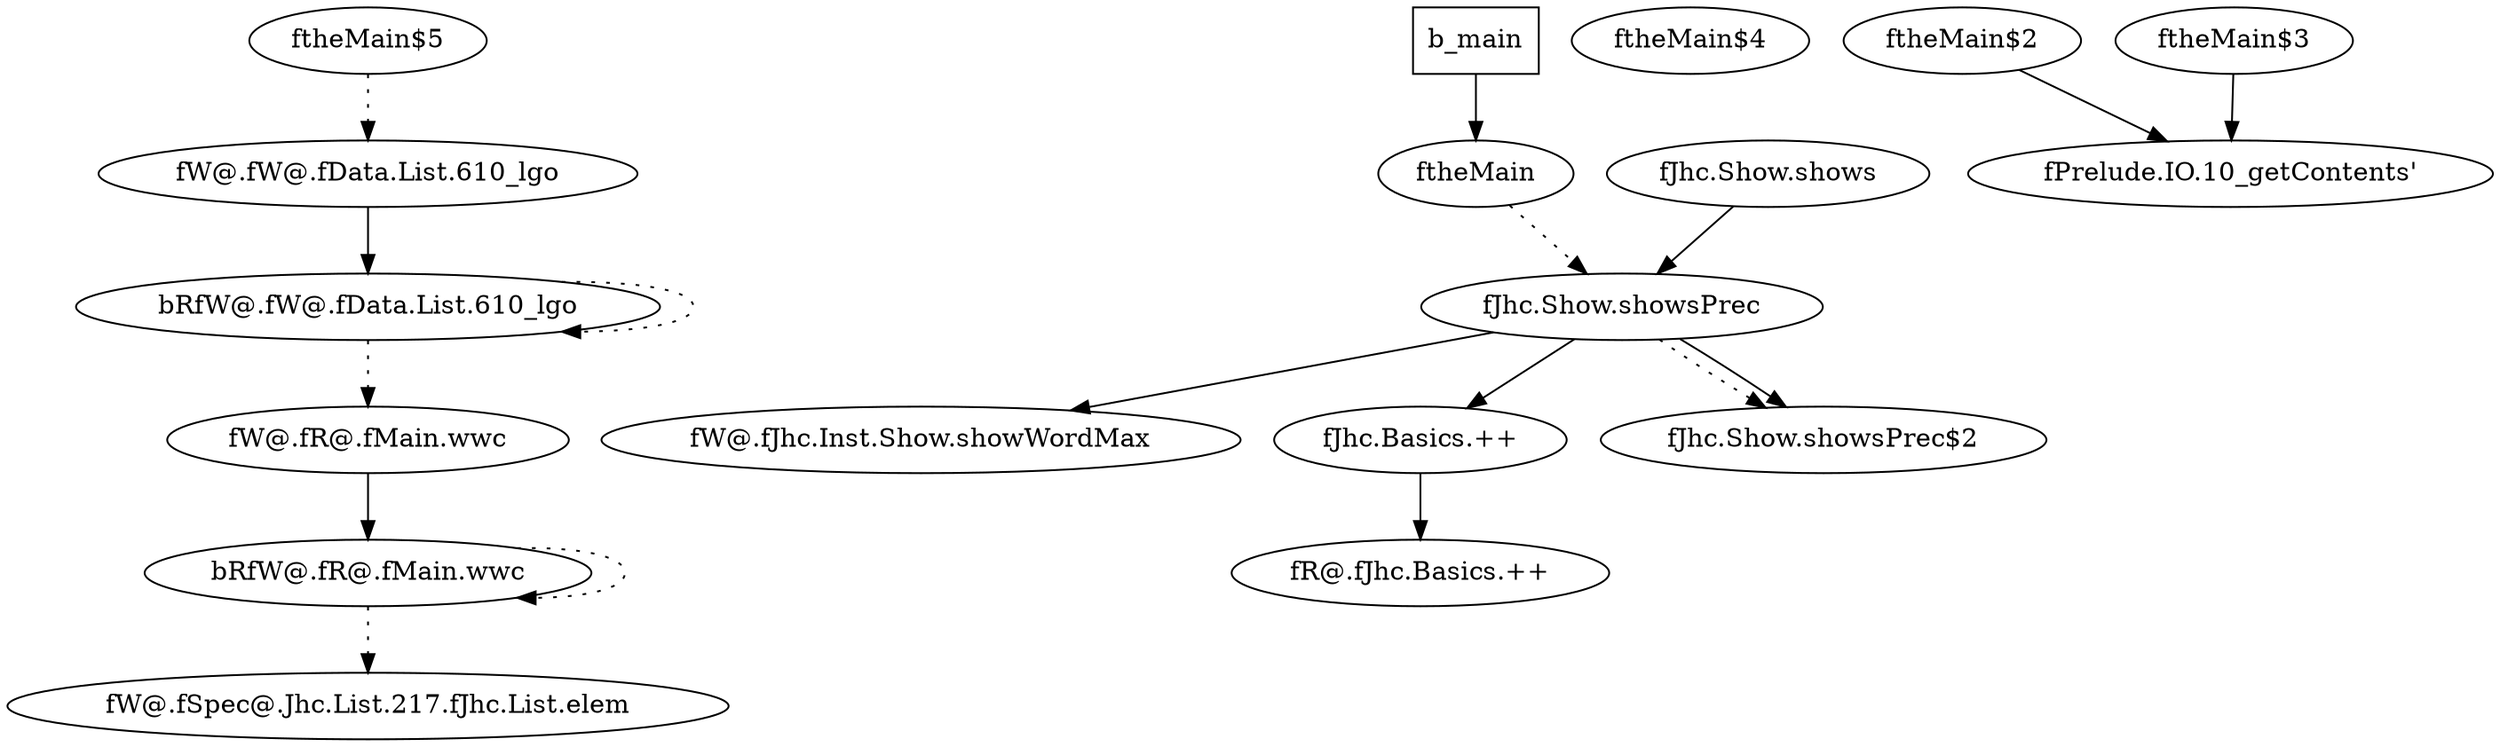 digraph fgl {
	0 [label = "bRfW@.fR@.fMain.wwc"]
	1 [label = "bRfW@.fW@.fData.List.610_lgo"]
	2 [label = "b_main",shape = "box"]
	3 [label = "fW@.fJhc.Inst.Show.showWordMax"]
	4 [label = "fW@.fSpec@.Jhc.List.217.fJhc.List.elem"]
	5 [label = "fR@.fJhc.Basics.++"]
	6 [label = "fJhc.Basics.++"]
	7 [label = "fJhc.Show.showsPrec$2"]
	8 [label = "fJhc.Show.showsPrec"]
	9 [label = "fJhc.Show.shows"]
	10 [label = "ftheMain$4"]
	11 [label = "fW@.fR@.fMain.wwc"]
	12 [label = "fW@.fW@.fData.List.610_lgo"]
	13 [label = "ftheMain$5"]
	14 [label = "ftheMain$2"]
	15 [label = "fPrelude.IO.10_getContents'"]
	16 [label = "ftheMain$3"]
	17 [label = "ftheMain"]
	0 -> 0 [style = "dotted"]
	0 -> 4 [style = "dotted"]
	1 -> 11 [style = "dotted"]
	1 -> 1 [style = "dotted"]
	2 -> 17
	6 -> 5
	8 -> 7 [style = "dotted"]
	8 -> 6
	8 -> 3
	8 -> 7
	9 -> 8
	11 -> 0
	12 -> 1
	13 -> 12 [style = "dotted"]
	14 -> 15
	16 -> 15
	17 -> 8 [style = "dotted"]
}